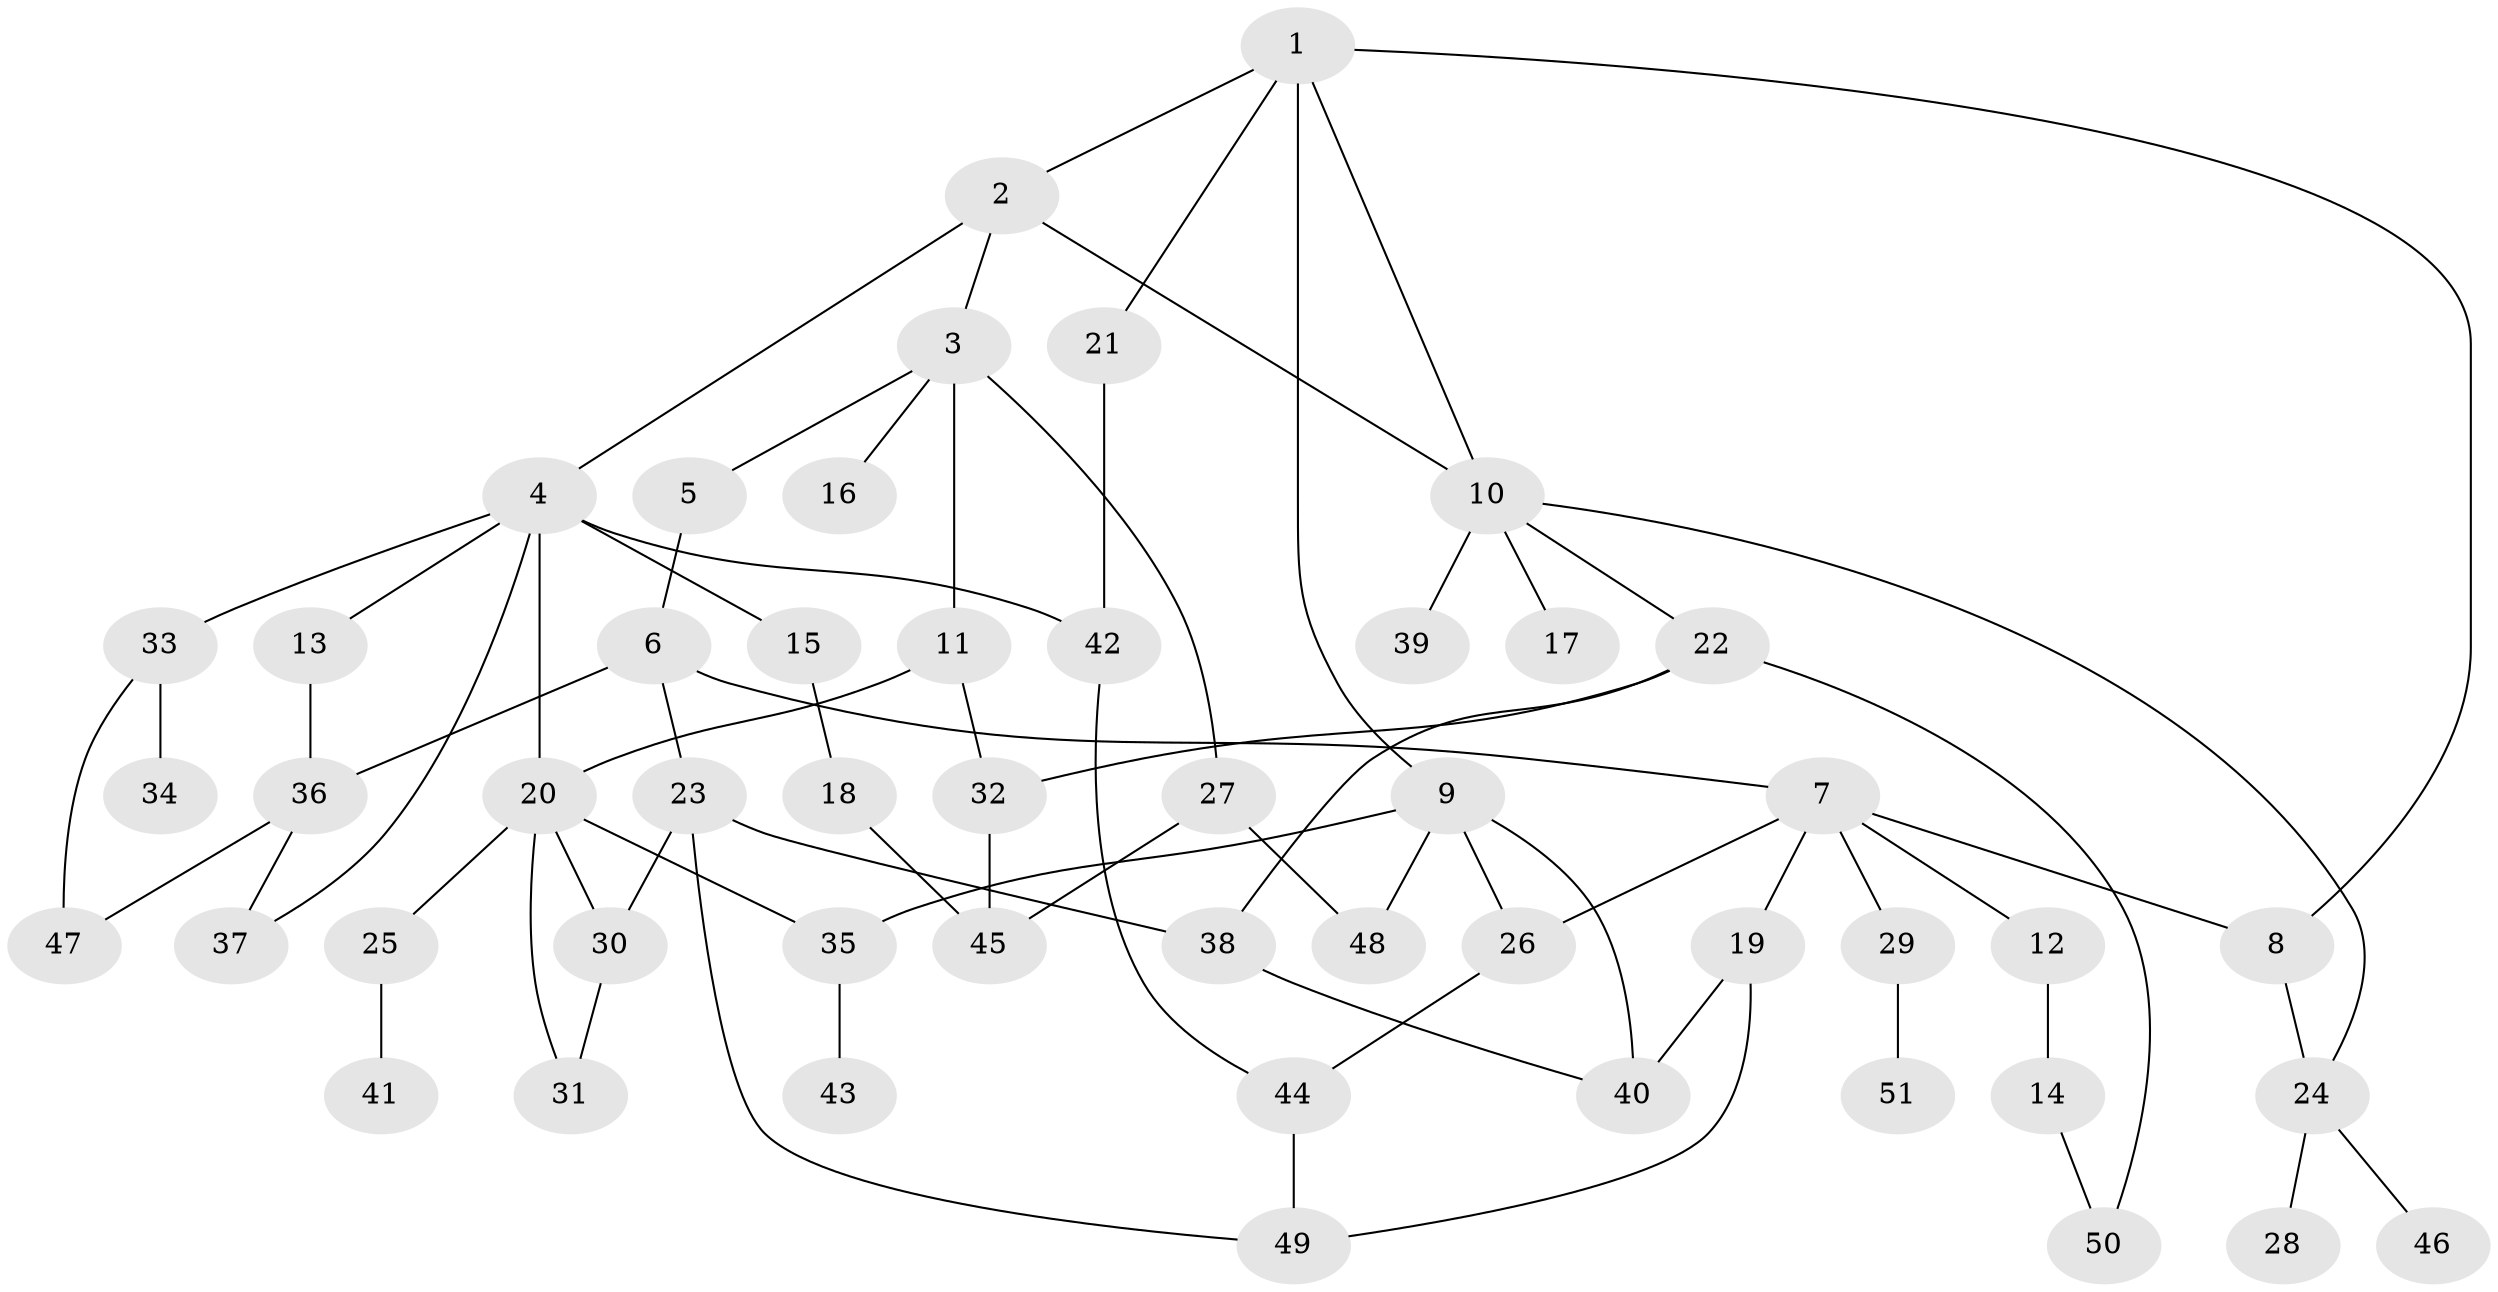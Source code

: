 // coarse degree distribution, {8: 0.05714285714285714, 3: 0.22857142857142856, 5: 0.08571428571428572, 6: 0.05714285714285714, 7: 0.05714285714285714, 2: 0.2857142857142857, 1: 0.2, 4: 0.02857142857142857}
// Generated by graph-tools (version 1.1) at 2025/23/03/03/25 07:23:32]
// undirected, 51 vertices, 73 edges
graph export_dot {
graph [start="1"]
  node [color=gray90,style=filled];
  1;
  2;
  3;
  4;
  5;
  6;
  7;
  8;
  9;
  10;
  11;
  12;
  13;
  14;
  15;
  16;
  17;
  18;
  19;
  20;
  21;
  22;
  23;
  24;
  25;
  26;
  27;
  28;
  29;
  30;
  31;
  32;
  33;
  34;
  35;
  36;
  37;
  38;
  39;
  40;
  41;
  42;
  43;
  44;
  45;
  46;
  47;
  48;
  49;
  50;
  51;
  1 -- 2;
  1 -- 9;
  1 -- 10;
  1 -- 21;
  1 -- 8;
  2 -- 3;
  2 -- 4;
  2 -- 10;
  3 -- 5;
  3 -- 11;
  3 -- 16;
  3 -- 27;
  4 -- 13;
  4 -- 15;
  4 -- 20;
  4 -- 33;
  4 -- 37;
  4 -- 42;
  5 -- 6;
  6 -- 7;
  6 -- 23;
  6 -- 36;
  7 -- 8;
  7 -- 12;
  7 -- 19;
  7 -- 29;
  7 -- 26;
  8 -- 24;
  9 -- 26;
  9 -- 35;
  9 -- 40;
  9 -- 48;
  10 -- 17;
  10 -- 22;
  10 -- 24;
  10 -- 39;
  11 -- 32;
  11 -- 20;
  12 -- 14;
  13 -- 36;
  14 -- 50;
  15 -- 18;
  18 -- 45;
  19 -- 49;
  19 -- 40;
  20 -- 25;
  20 -- 30;
  20 -- 31;
  20 -- 35;
  21 -- 42;
  22 -- 32;
  22 -- 38;
  22 -- 50;
  23 -- 38;
  23 -- 30;
  23 -- 49;
  24 -- 28;
  24 -- 46;
  25 -- 41;
  26 -- 44;
  27 -- 48;
  27 -- 45;
  29 -- 51;
  30 -- 31;
  32 -- 45;
  33 -- 34;
  33 -- 47;
  35 -- 43;
  36 -- 47;
  36 -- 37;
  38 -- 40;
  42 -- 44;
  44 -- 49;
}
